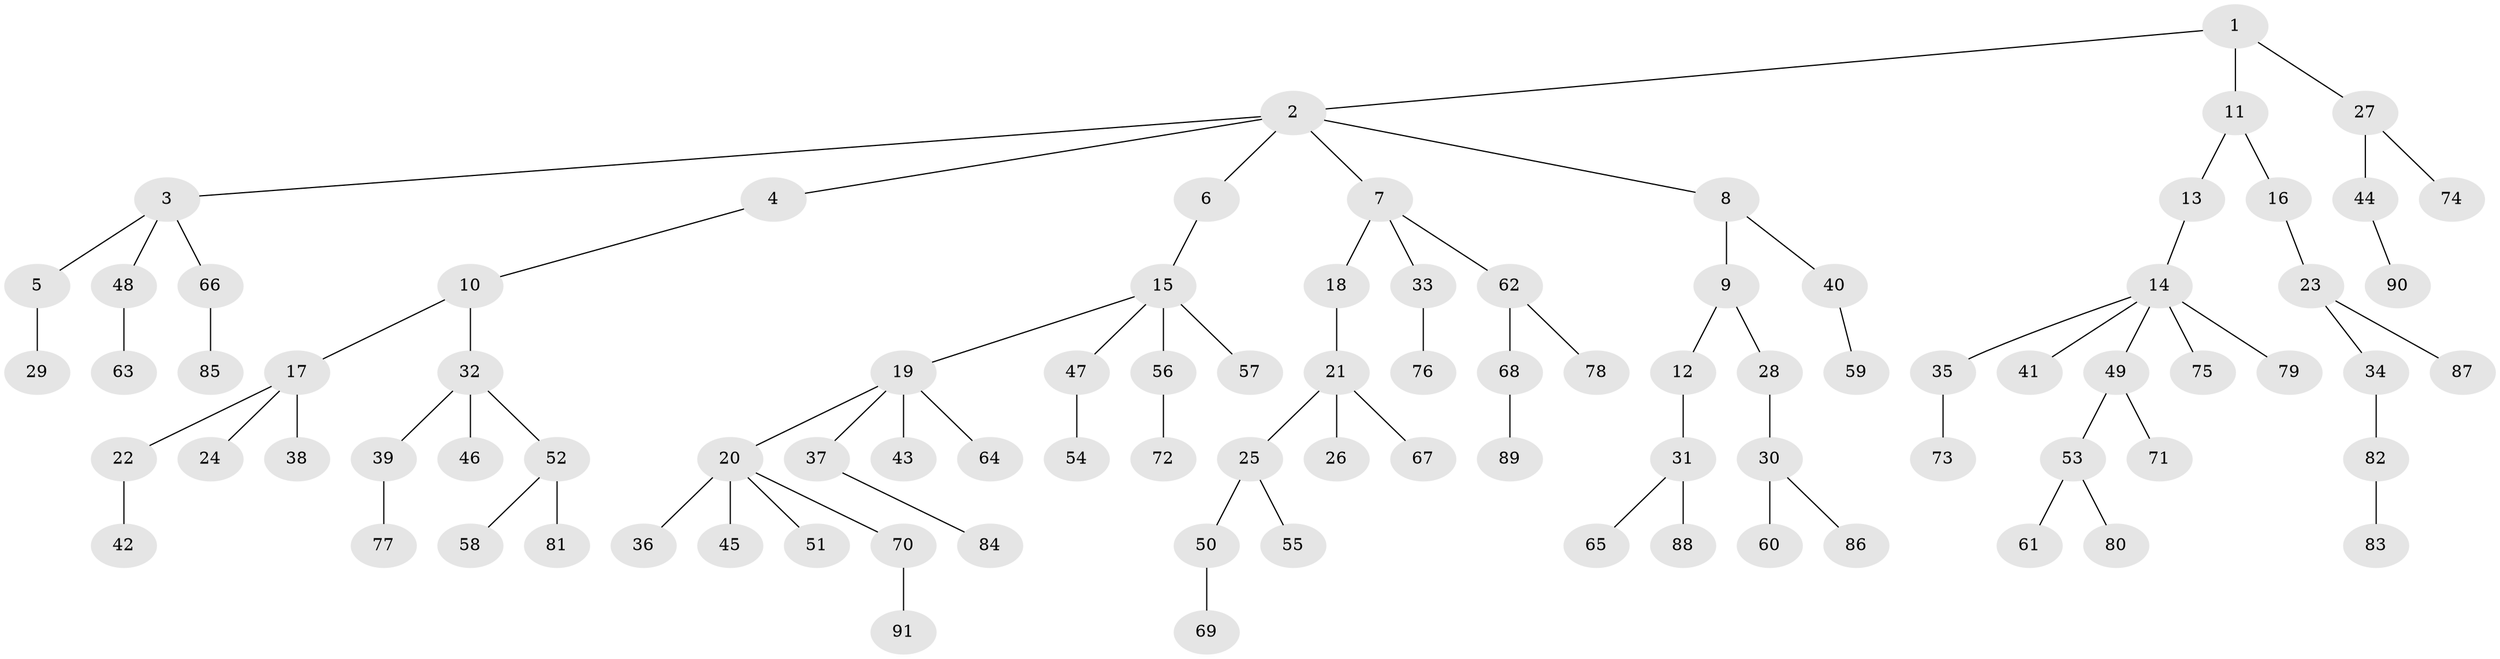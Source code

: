 // coarse degree distribution, {4: 0.03571428571428571, 10: 0.03571428571428571, 1: 0.5714285714285714, 3: 0.14285714285714285, 2: 0.21428571428571427}
// Generated by graph-tools (version 1.1) at 2025/51/03/04/25 22:51:47]
// undirected, 91 vertices, 90 edges
graph export_dot {
  node [color=gray90,style=filled];
  1;
  2;
  3;
  4;
  5;
  6;
  7;
  8;
  9;
  10;
  11;
  12;
  13;
  14;
  15;
  16;
  17;
  18;
  19;
  20;
  21;
  22;
  23;
  24;
  25;
  26;
  27;
  28;
  29;
  30;
  31;
  32;
  33;
  34;
  35;
  36;
  37;
  38;
  39;
  40;
  41;
  42;
  43;
  44;
  45;
  46;
  47;
  48;
  49;
  50;
  51;
  52;
  53;
  54;
  55;
  56;
  57;
  58;
  59;
  60;
  61;
  62;
  63;
  64;
  65;
  66;
  67;
  68;
  69;
  70;
  71;
  72;
  73;
  74;
  75;
  76;
  77;
  78;
  79;
  80;
  81;
  82;
  83;
  84;
  85;
  86;
  87;
  88;
  89;
  90;
  91;
  1 -- 2;
  1 -- 11;
  1 -- 27;
  2 -- 3;
  2 -- 4;
  2 -- 6;
  2 -- 7;
  2 -- 8;
  3 -- 5;
  3 -- 48;
  3 -- 66;
  4 -- 10;
  5 -- 29;
  6 -- 15;
  7 -- 18;
  7 -- 33;
  7 -- 62;
  8 -- 9;
  8 -- 40;
  9 -- 12;
  9 -- 28;
  10 -- 17;
  10 -- 32;
  11 -- 13;
  11 -- 16;
  12 -- 31;
  13 -- 14;
  14 -- 35;
  14 -- 41;
  14 -- 49;
  14 -- 75;
  14 -- 79;
  15 -- 19;
  15 -- 47;
  15 -- 56;
  15 -- 57;
  16 -- 23;
  17 -- 22;
  17 -- 24;
  17 -- 38;
  18 -- 21;
  19 -- 20;
  19 -- 37;
  19 -- 43;
  19 -- 64;
  20 -- 36;
  20 -- 45;
  20 -- 51;
  20 -- 70;
  21 -- 25;
  21 -- 26;
  21 -- 67;
  22 -- 42;
  23 -- 34;
  23 -- 87;
  25 -- 50;
  25 -- 55;
  27 -- 44;
  27 -- 74;
  28 -- 30;
  30 -- 60;
  30 -- 86;
  31 -- 65;
  31 -- 88;
  32 -- 39;
  32 -- 46;
  32 -- 52;
  33 -- 76;
  34 -- 82;
  35 -- 73;
  37 -- 84;
  39 -- 77;
  40 -- 59;
  44 -- 90;
  47 -- 54;
  48 -- 63;
  49 -- 53;
  49 -- 71;
  50 -- 69;
  52 -- 58;
  52 -- 81;
  53 -- 61;
  53 -- 80;
  56 -- 72;
  62 -- 68;
  62 -- 78;
  66 -- 85;
  68 -- 89;
  70 -- 91;
  82 -- 83;
}
